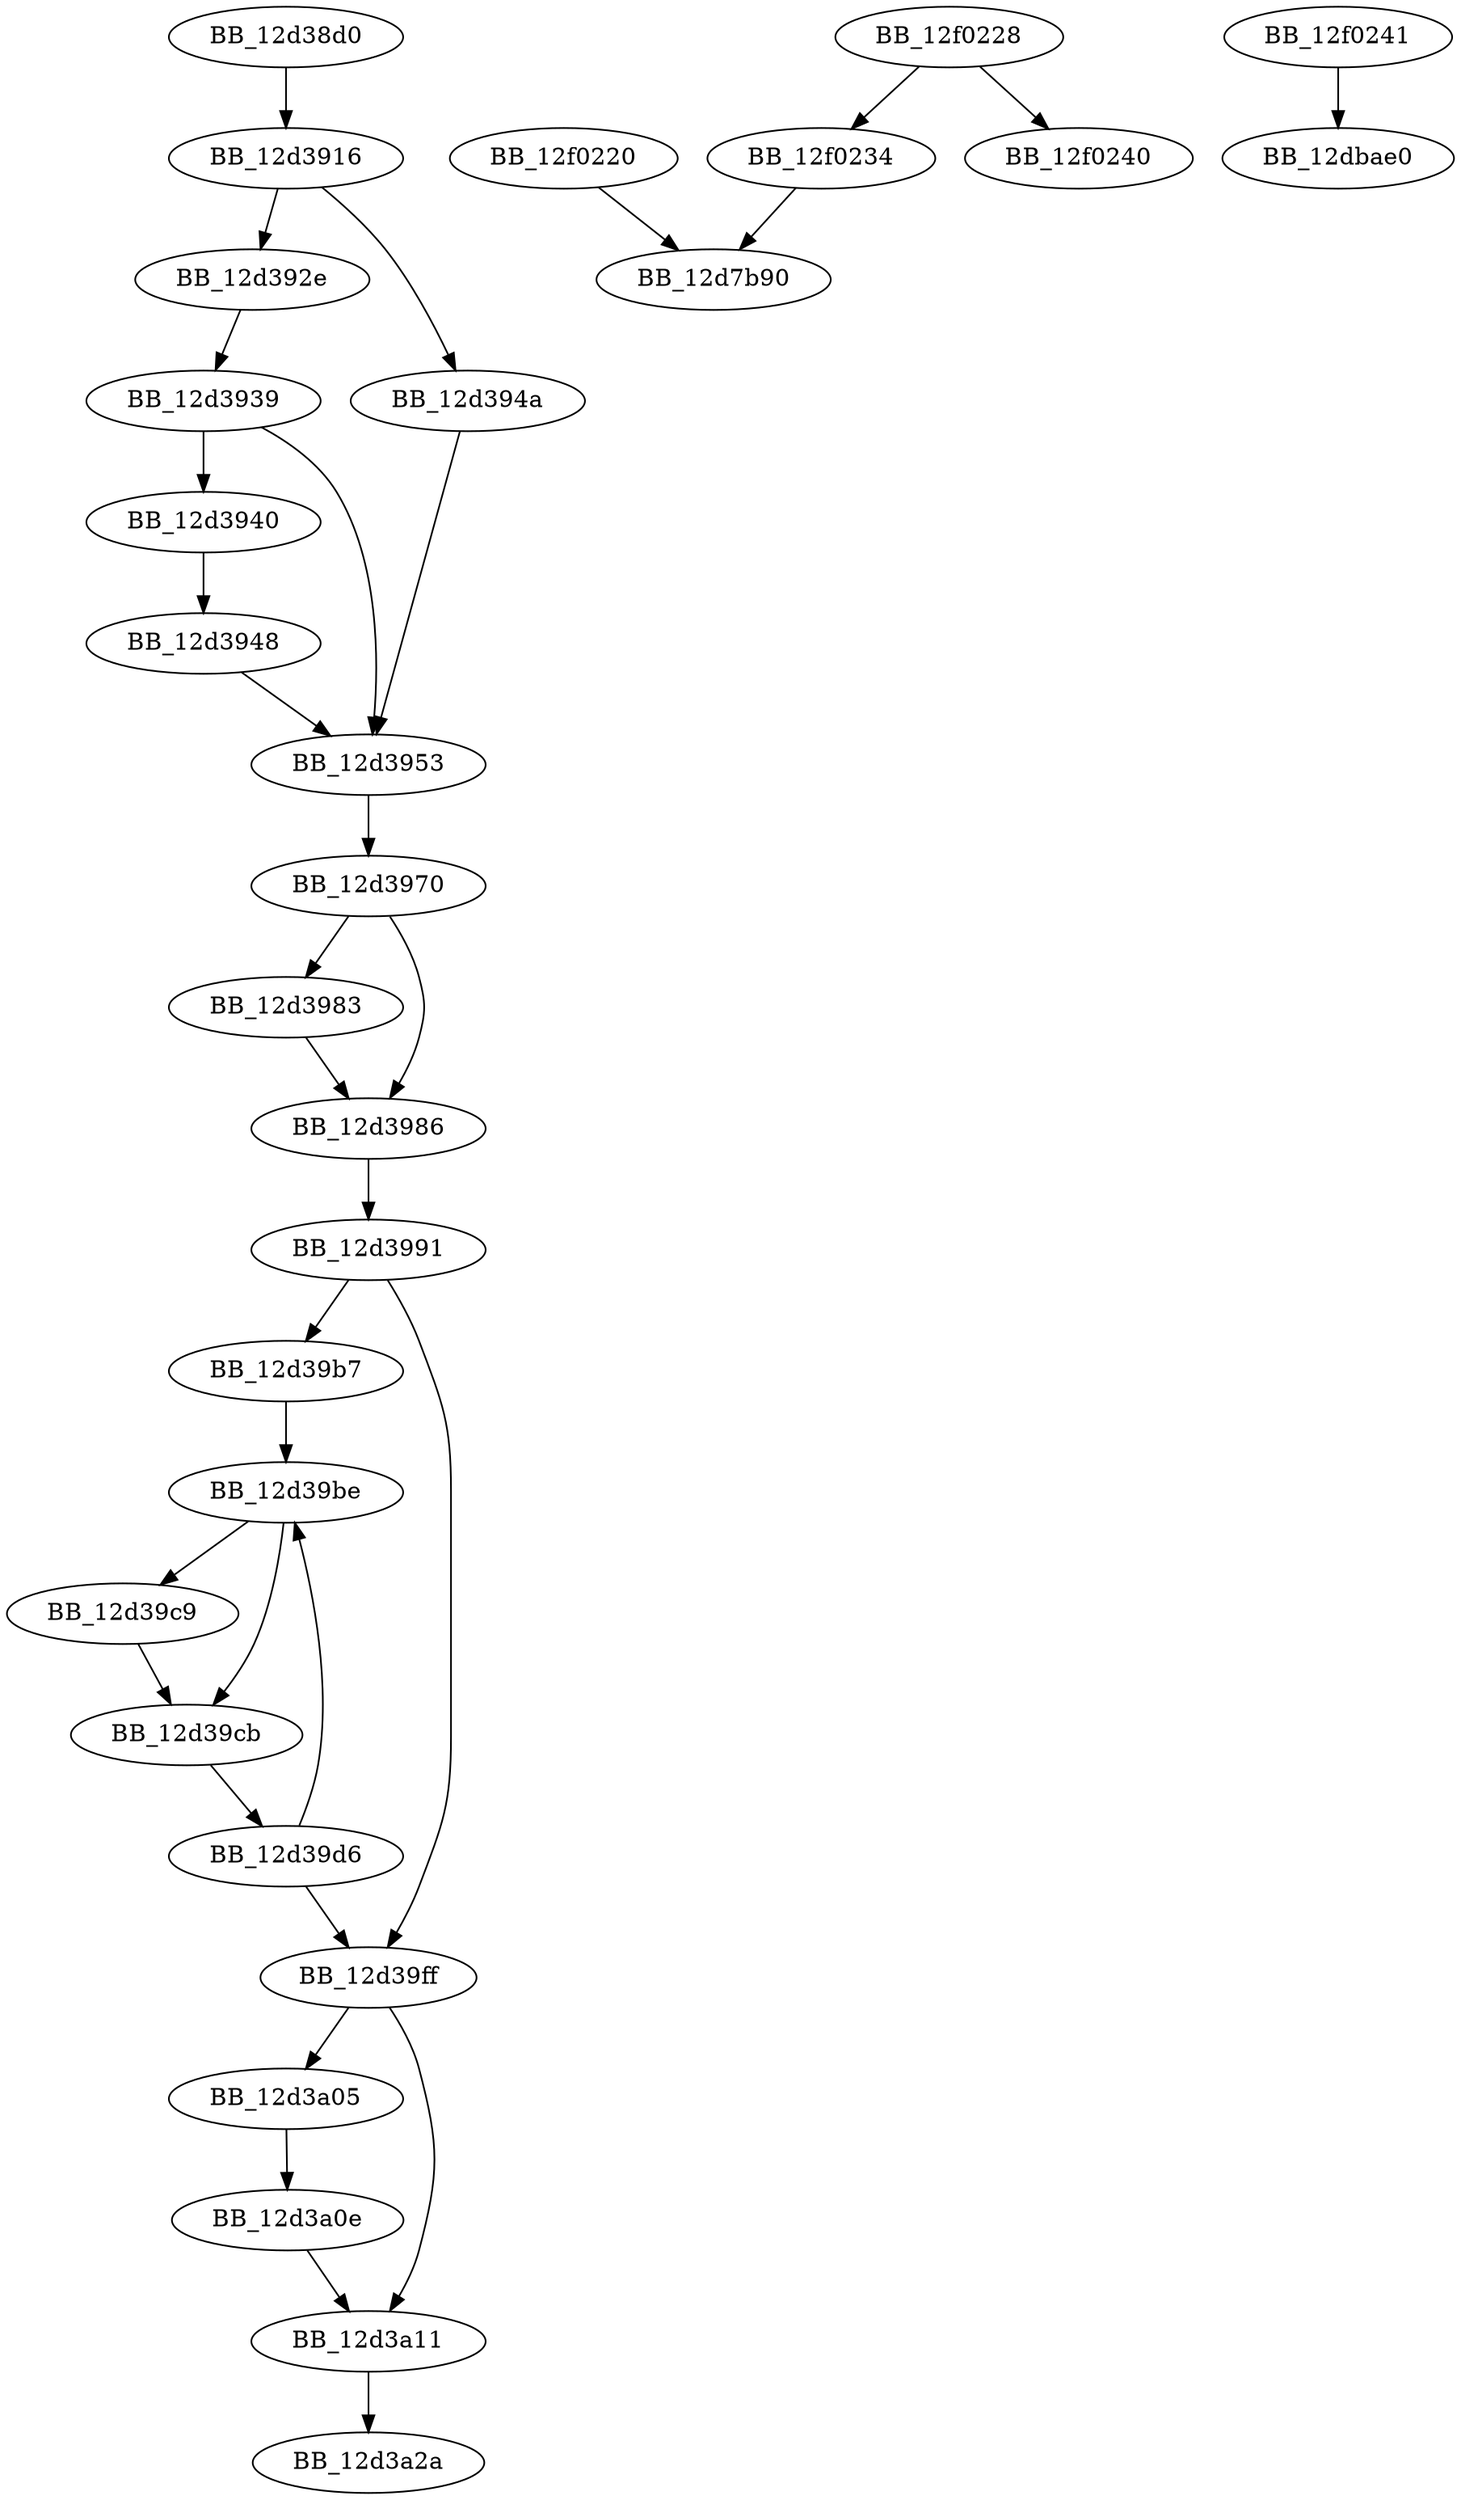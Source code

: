 DiGraph sub_12D38D0{
BB_12d38d0->BB_12d3916
BB_12d3916->BB_12d392e
BB_12d3916->BB_12d394a
BB_12d392e->BB_12d3939
BB_12d3939->BB_12d3940
BB_12d3939->BB_12d3953
BB_12d3940->BB_12d3948
BB_12d3948->BB_12d3953
BB_12d394a->BB_12d3953
BB_12d3953->BB_12d3970
BB_12d3970->BB_12d3983
BB_12d3970->BB_12d3986
BB_12d3983->BB_12d3986
BB_12d3986->BB_12d3991
BB_12d3991->BB_12d39b7
BB_12d3991->BB_12d39ff
BB_12d39b7->BB_12d39be
BB_12d39be->BB_12d39c9
BB_12d39be->BB_12d39cb
BB_12d39c9->BB_12d39cb
BB_12d39cb->BB_12d39d6
BB_12d39d6->BB_12d39be
BB_12d39d6->BB_12d39ff
BB_12d39ff->BB_12d3a05
BB_12d39ff->BB_12d3a11
BB_12d3a05->BB_12d3a0e
BB_12d3a0e->BB_12d3a11
BB_12d3a11->BB_12d3a2a
BB_12f0220->BB_12d7b90
BB_12f0228->BB_12f0234
BB_12f0228->BB_12f0240
BB_12f0234->BB_12d7b90
BB_12f0241->BB_12dbae0
}
